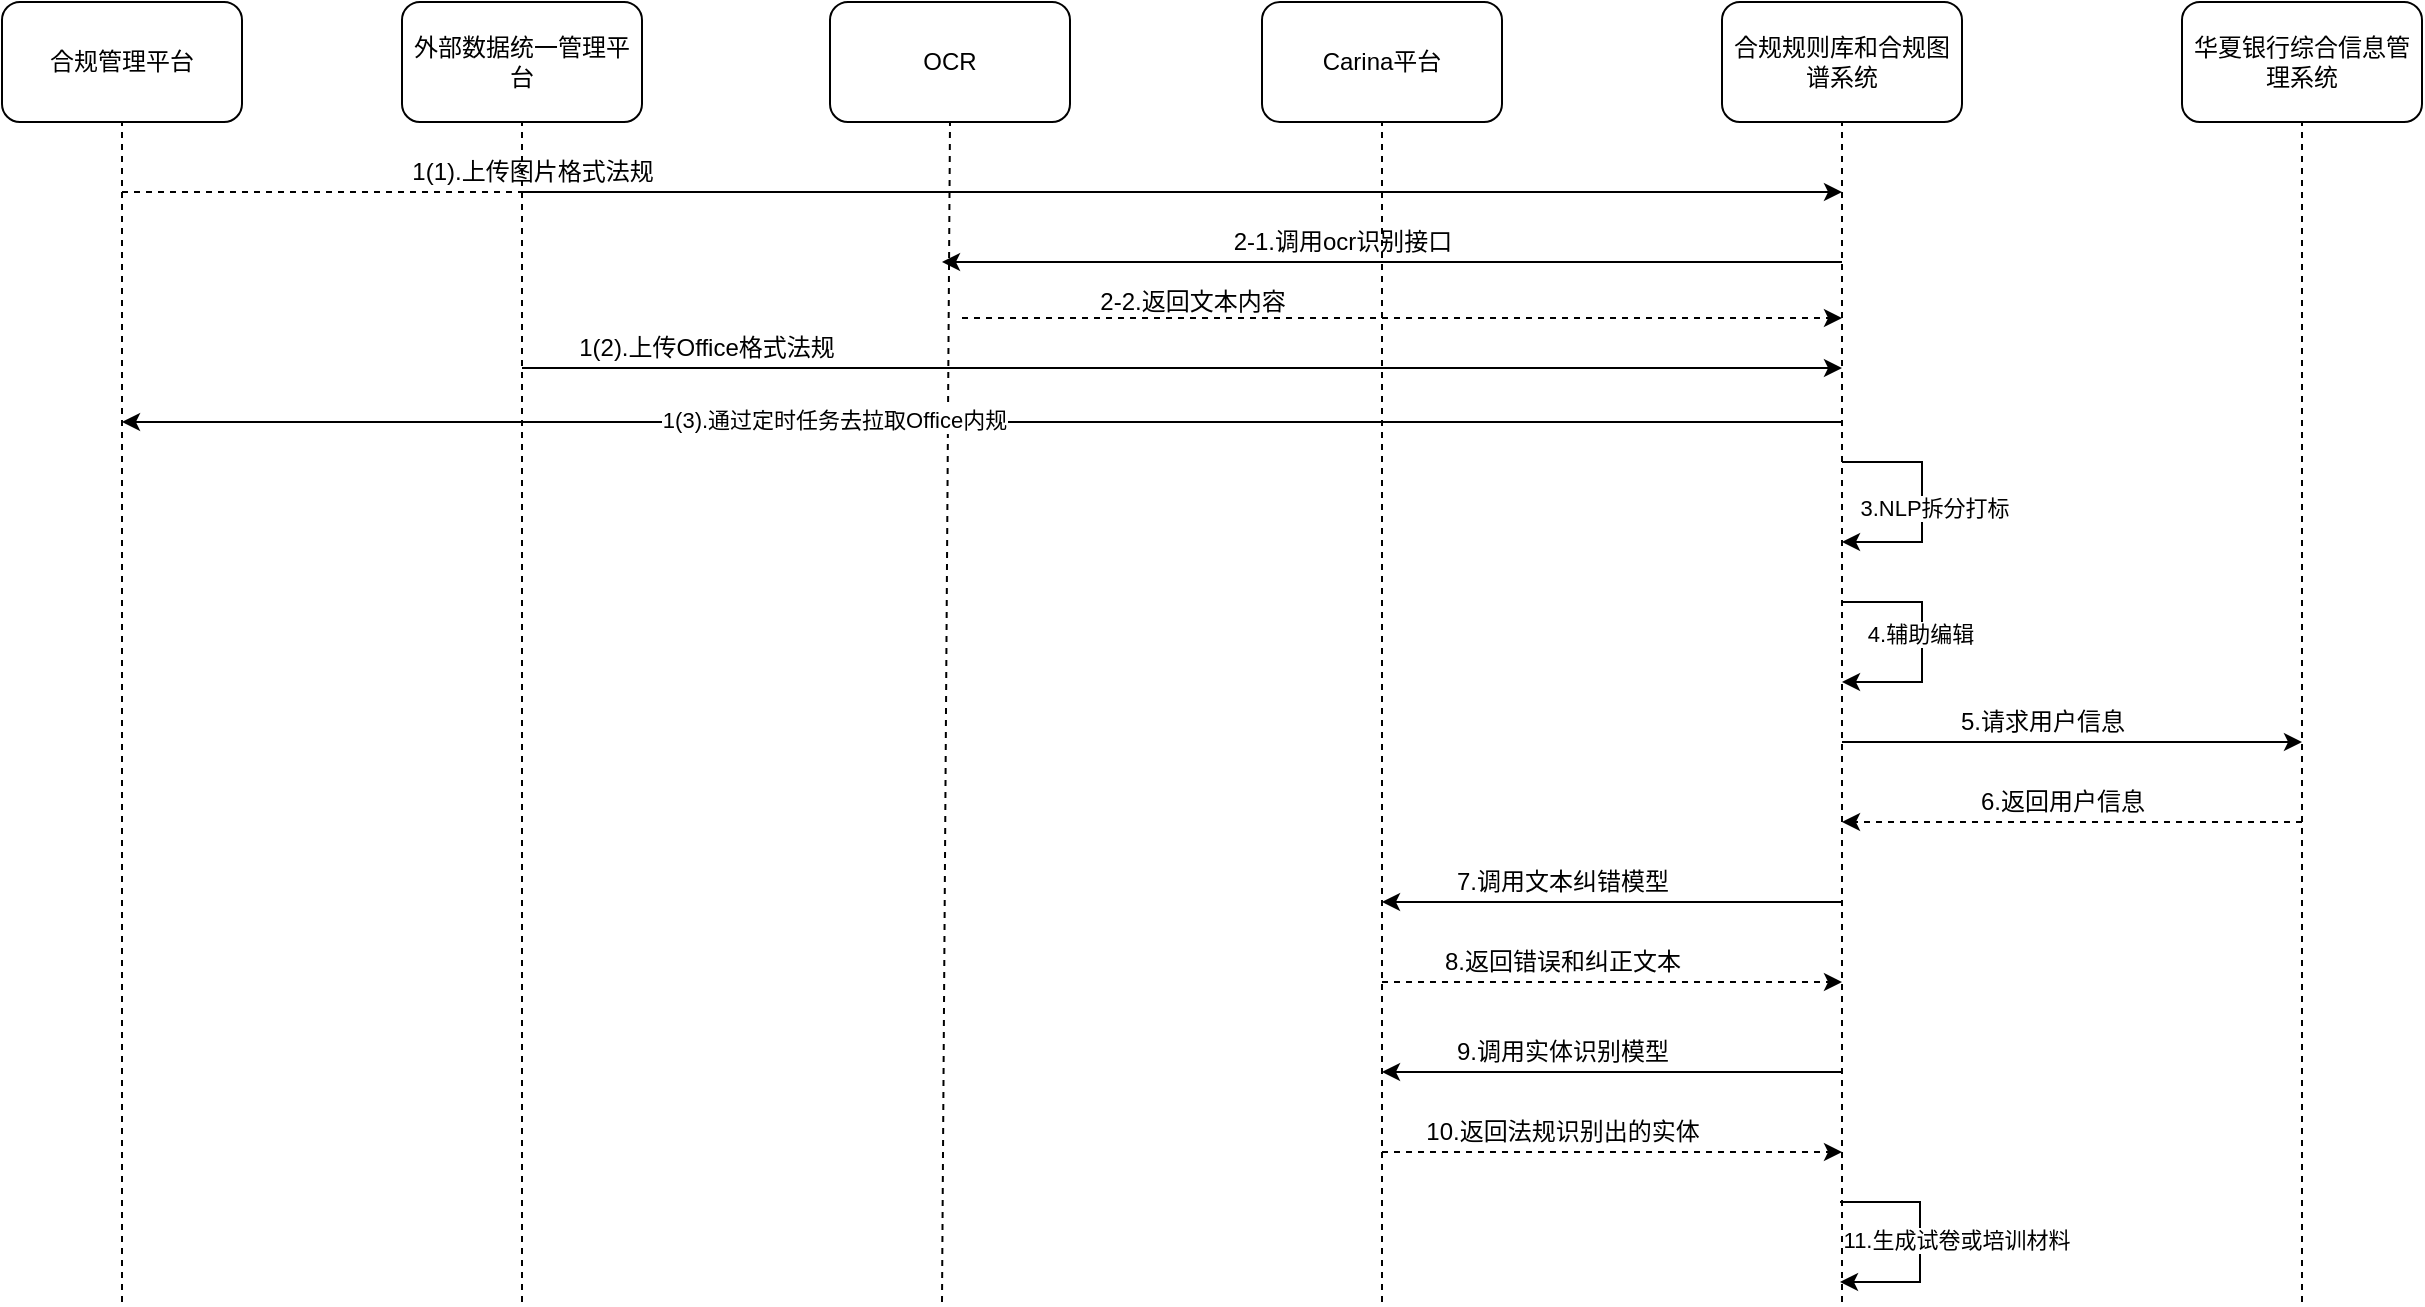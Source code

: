 <mxfile version="20.8.5" type="github">
  <diagram id="DTv9dg1DmqakoD7wRn0J" name="第 1 页">
    <mxGraphModel dx="2305" dy="768" grid="1" gridSize="10" guides="1" tooltips="1" connect="1" arrows="1" fold="1" page="1" pageScale="1" pageWidth="827" pageHeight="1169" math="0" shadow="0">
      <root>
        <mxCell id="0" />
        <mxCell id="1" parent="0" />
        <mxCell id="MdRKIYvDslZlhQshD0X1-1" value="外部数据统一管理平台" style="rounded=1;whiteSpace=wrap;html=1;" vertex="1" parent="1">
          <mxGeometry x="140" y="110" width="120" height="60" as="geometry" />
        </mxCell>
        <mxCell id="MdRKIYvDslZlhQshD0X1-2" value="" style="endArrow=none;dashed=1;html=1;rounded=0;" edge="1" parent="1">
          <mxGeometry width="50" height="50" relative="1" as="geometry">
            <mxPoint x="200" y="760" as="sourcePoint" />
            <mxPoint x="200" y="170" as="targetPoint" />
          </mxGeometry>
        </mxCell>
        <mxCell id="MdRKIYvDslZlhQshD0X1-3" value="OCR" style="rounded=1;whiteSpace=wrap;html=1;" vertex="1" parent="1">
          <mxGeometry x="354" y="110" width="120" height="60" as="geometry" />
        </mxCell>
        <mxCell id="MdRKIYvDslZlhQshD0X1-4" value="" style="endArrow=none;dashed=1;html=1;rounded=0;" edge="1" parent="1">
          <mxGeometry width="50" height="50" relative="1" as="geometry">
            <mxPoint x="410" y="760" as="sourcePoint" />
            <mxPoint x="414" y="170" as="targetPoint" />
          </mxGeometry>
        </mxCell>
        <mxCell id="MdRKIYvDslZlhQshD0X1-5" value="Carina平台" style="rounded=1;whiteSpace=wrap;html=1;" vertex="1" parent="1">
          <mxGeometry x="570" y="110" width="120" height="60" as="geometry" />
        </mxCell>
        <mxCell id="MdRKIYvDslZlhQshD0X1-6" value="" style="endArrow=none;dashed=1;html=1;rounded=0;" edge="1" parent="1">
          <mxGeometry width="50" height="50" relative="1" as="geometry">
            <mxPoint x="630" y="760" as="sourcePoint" />
            <mxPoint x="630" y="170" as="targetPoint" />
          </mxGeometry>
        </mxCell>
        <mxCell id="MdRKIYvDslZlhQshD0X1-7" value="华夏银行综合信息管理系统" style="rounded=1;whiteSpace=wrap;html=1;" vertex="1" parent="1">
          <mxGeometry x="1030" y="110" width="120" height="60" as="geometry" />
        </mxCell>
        <mxCell id="MdRKIYvDslZlhQshD0X1-8" value="" style="endArrow=none;dashed=1;html=1;rounded=0;" edge="1" parent="1">
          <mxGeometry width="50" height="50" relative="1" as="geometry">
            <mxPoint x="1090" y="760" as="sourcePoint" />
            <mxPoint x="1090" y="170" as="targetPoint" />
          </mxGeometry>
        </mxCell>
        <mxCell id="MdRKIYvDslZlhQshD0X1-9" value="合规规则库和合规图谱系统" style="rounded=1;whiteSpace=wrap;html=1;" vertex="1" parent="1">
          <mxGeometry x="800" y="110" width="120" height="60" as="geometry" />
        </mxCell>
        <mxCell id="MdRKIYvDslZlhQshD0X1-10" value="" style="endArrow=none;dashed=1;html=1;rounded=0;" edge="1" parent="1">
          <mxGeometry width="50" height="50" relative="1" as="geometry">
            <mxPoint x="860" y="760" as="sourcePoint" />
            <mxPoint x="860" y="170" as="targetPoint" />
          </mxGeometry>
        </mxCell>
        <mxCell id="MdRKIYvDslZlhQshD0X1-12" value="" style="endArrow=classic;html=1;rounded=0;" edge="1" parent="1">
          <mxGeometry width="50" height="50" relative="1" as="geometry">
            <mxPoint x="200" y="205" as="sourcePoint" />
            <mxPoint x="860" y="205" as="targetPoint" />
          </mxGeometry>
        </mxCell>
        <mxCell id="MdRKIYvDslZlhQshD0X1-13" value="1(1).上传图片格式法规" style="text;html=1;align=center;verticalAlign=middle;resizable=0;points=[];autosize=1;strokeColor=none;fillColor=none;" vertex="1" parent="1">
          <mxGeometry x="135" y="180" width="140" height="30" as="geometry" />
        </mxCell>
        <mxCell id="MdRKIYvDslZlhQshD0X1-14" value="" style="endArrow=classic;html=1;rounded=0;" edge="1" parent="1">
          <mxGeometry width="50" height="50" relative="1" as="geometry">
            <mxPoint x="200" y="293" as="sourcePoint" />
            <mxPoint x="860" y="293" as="targetPoint" />
          </mxGeometry>
        </mxCell>
        <mxCell id="MdRKIYvDslZlhQshD0X1-15" value="1(2).上传Office格式法规" style="text;html=1;align=center;verticalAlign=middle;resizable=0;points=[];autosize=1;strokeColor=none;fillColor=none;" vertex="1" parent="1">
          <mxGeometry x="217" y="268" width="150" height="30" as="geometry" />
        </mxCell>
        <mxCell id="MdRKIYvDslZlhQshD0X1-17" value="2-2.返回文本内容" style="text;html=1;align=center;verticalAlign=middle;resizable=0;points=[];autosize=1;strokeColor=none;fillColor=none;" vertex="1" parent="1">
          <mxGeometry x="475" y="245" width="120" height="30" as="geometry" />
        </mxCell>
        <mxCell id="MdRKIYvDslZlhQshD0X1-19" value="" style="endArrow=classic;html=1;rounded=0;" edge="1" parent="1">
          <mxGeometry width="50" height="50" relative="1" as="geometry">
            <mxPoint x="860" y="340" as="sourcePoint" />
            <mxPoint x="860" y="380" as="targetPoint" />
            <Array as="points">
              <mxPoint x="900" y="340" />
              <mxPoint x="900" y="380" />
            </Array>
          </mxGeometry>
        </mxCell>
        <mxCell id="MdRKIYvDslZlhQshD0X1-20" value="3.NLP拆分打标" style="edgeLabel;html=1;align=center;verticalAlign=middle;resizable=0;points=[];" vertex="1" connectable="0" parent="MdRKIYvDslZlhQshD0X1-19">
          <mxGeometry x="0.025" y="-2" relative="1" as="geometry">
            <mxPoint x="8" y="1" as="offset" />
          </mxGeometry>
        </mxCell>
        <mxCell id="MdRKIYvDslZlhQshD0X1-21" value="" style="endArrow=classic;html=1;rounded=0;" edge="1" parent="1">
          <mxGeometry width="50" height="50" relative="1" as="geometry">
            <mxPoint x="860" y="410" as="sourcePoint" />
            <mxPoint x="860" y="450" as="targetPoint" />
            <Array as="points">
              <mxPoint x="900" y="410" />
              <mxPoint x="900" y="450" />
            </Array>
          </mxGeometry>
        </mxCell>
        <mxCell id="MdRKIYvDslZlhQshD0X1-22" value="4.辅助编辑" style="edgeLabel;html=1;align=center;verticalAlign=middle;resizable=0;points=[];" vertex="1" connectable="0" parent="MdRKIYvDslZlhQshD0X1-21">
          <mxGeometry x="-0.075" y="-1" relative="1" as="geometry">
            <mxPoint as="offset" />
          </mxGeometry>
        </mxCell>
        <mxCell id="MdRKIYvDslZlhQshD0X1-23" value="" style="endArrow=classic;html=1;rounded=0;" edge="1" parent="1">
          <mxGeometry width="50" height="50" relative="1" as="geometry">
            <mxPoint x="860" y="480" as="sourcePoint" />
            <mxPoint x="1090" y="480" as="targetPoint" />
          </mxGeometry>
        </mxCell>
        <mxCell id="MdRKIYvDslZlhQshD0X1-24" value="5.请求用户信息" style="text;html=1;align=center;verticalAlign=middle;resizable=0;points=[];autosize=1;strokeColor=none;fillColor=none;" vertex="1" parent="1">
          <mxGeometry x="905" y="455" width="110" height="30" as="geometry" />
        </mxCell>
        <mxCell id="MdRKIYvDslZlhQshD0X1-27" value="" style="endArrow=classic;html=1;rounded=0;dashed=1;" edge="1" parent="1">
          <mxGeometry width="50" height="50" relative="1" as="geometry">
            <mxPoint x="1090" y="520" as="sourcePoint" />
            <mxPoint x="860" y="520" as="targetPoint" />
          </mxGeometry>
        </mxCell>
        <mxCell id="MdRKIYvDslZlhQshD0X1-28" value="6.返回用户信息" style="text;html=1;align=center;verticalAlign=middle;resizable=0;points=[];autosize=1;strokeColor=none;fillColor=none;" vertex="1" parent="1">
          <mxGeometry x="915" y="495" width="110" height="30" as="geometry" />
        </mxCell>
        <mxCell id="MdRKIYvDslZlhQshD0X1-30" value="" style="endArrow=classic;html=1;rounded=0;" edge="1" parent="1">
          <mxGeometry width="50" height="50" relative="1" as="geometry">
            <mxPoint x="860" y="560" as="sourcePoint" />
            <mxPoint x="630" y="560" as="targetPoint" />
          </mxGeometry>
        </mxCell>
        <mxCell id="MdRKIYvDslZlhQshD0X1-31" value="7.调用文本纠错模型" style="text;html=1;align=center;verticalAlign=middle;resizable=0;points=[];autosize=1;strokeColor=none;fillColor=none;" vertex="1" parent="1">
          <mxGeometry x="655" y="535" width="130" height="30" as="geometry" />
        </mxCell>
        <mxCell id="MdRKIYvDslZlhQshD0X1-32" value="" style="endArrow=classic;html=1;rounded=0;dashed=1;" edge="1" parent="1">
          <mxGeometry width="50" height="50" relative="1" as="geometry">
            <mxPoint x="630" y="600" as="sourcePoint" />
            <mxPoint x="860" y="600" as="targetPoint" />
          </mxGeometry>
        </mxCell>
        <mxCell id="MdRKIYvDslZlhQshD0X1-33" value="8.返回错误和纠正文本" style="text;html=1;align=center;verticalAlign=middle;resizable=0;points=[];autosize=1;strokeColor=none;fillColor=none;" vertex="1" parent="1">
          <mxGeometry x="650" y="575" width="140" height="30" as="geometry" />
        </mxCell>
        <mxCell id="MdRKIYvDslZlhQshD0X1-34" value="" style="endArrow=classic;html=1;rounded=0;" edge="1" parent="1">
          <mxGeometry width="50" height="50" relative="1" as="geometry">
            <mxPoint x="860" y="645" as="sourcePoint" />
            <mxPoint x="630" y="645" as="targetPoint" />
          </mxGeometry>
        </mxCell>
        <mxCell id="MdRKIYvDslZlhQshD0X1-35" value="9.调用实体识别模型" style="text;html=1;align=center;verticalAlign=middle;resizable=0;points=[];autosize=1;strokeColor=none;fillColor=none;" vertex="1" parent="1">
          <mxGeometry x="655" y="620" width="130" height="30" as="geometry" />
        </mxCell>
        <mxCell id="MdRKIYvDslZlhQshD0X1-36" value="" style="endArrow=classic;html=1;rounded=0;dashed=1;" edge="1" parent="1">
          <mxGeometry width="50" height="50" relative="1" as="geometry">
            <mxPoint x="630" y="685" as="sourcePoint" />
            <mxPoint x="860" y="685" as="targetPoint" />
          </mxGeometry>
        </mxCell>
        <mxCell id="MdRKIYvDslZlhQshD0X1-37" value="10.返回法规识别出的实体" style="text;html=1;align=center;verticalAlign=middle;resizable=0;points=[];autosize=1;strokeColor=none;fillColor=none;" vertex="1" parent="1">
          <mxGeometry x="640" y="660" width="160" height="30" as="geometry" />
        </mxCell>
        <mxCell id="MdRKIYvDslZlhQshD0X1-38" value="" style="endArrow=classic;html=1;rounded=0;" edge="1" parent="1">
          <mxGeometry width="50" height="50" relative="1" as="geometry">
            <mxPoint x="859" y="710" as="sourcePoint" />
            <mxPoint x="859" y="750" as="targetPoint" />
            <Array as="points">
              <mxPoint x="899" y="710" />
              <mxPoint x="899" y="750" />
            </Array>
          </mxGeometry>
        </mxCell>
        <mxCell id="MdRKIYvDslZlhQshD0X1-39" value="11.生成试卷或培训材料" style="edgeLabel;html=1;align=center;verticalAlign=middle;resizable=0;points=[];" vertex="1" connectable="0" parent="MdRKIYvDslZlhQshD0X1-38">
          <mxGeometry x="-0.017" relative="1" as="geometry">
            <mxPoint x="18" as="offset" />
          </mxGeometry>
        </mxCell>
        <mxCell id="MdRKIYvDslZlhQshD0X1-40" value="合规管理平台" style="rounded=1;whiteSpace=wrap;html=1;" vertex="1" parent="1">
          <mxGeometry x="-60" y="110" width="120" height="60" as="geometry" />
        </mxCell>
        <mxCell id="MdRKIYvDslZlhQshD0X1-41" value="" style="endArrow=none;dashed=1;html=1;rounded=0;" edge="1" parent="1">
          <mxGeometry width="50" height="50" relative="1" as="geometry">
            <mxPoint y="760" as="sourcePoint" />
            <mxPoint y="170" as="targetPoint" />
          </mxGeometry>
        </mxCell>
        <mxCell id="MdRKIYvDslZlhQshD0X1-42" value="" style="endArrow=none;dashed=1;html=1;rounded=0;" edge="1" parent="1">
          <mxGeometry width="50" height="50" relative="1" as="geometry">
            <mxPoint y="205" as="sourcePoint" />
            <mxPoint x="200" y="205" as="targetPoint" />
          </mxGeometry>
        </mxCell>
        <mxCell id="MdRKIYvDslZlhQshD0X1-44" value="" style="endArrow=classic;html=1;rounded=0;" edge="1" parent="1">
          <mxGeometry width="50" height="50" relative="1" as="geometry">
            <mxPoint x="860" y="320" as="sourcePoint" />
            <mxPoint y="320" as="targetPoint" />
          </mxGeometry>
        </mxCell>
        <mxCell id="MdRKIYvDslZlhQshD0X1-45" value="1(3).通过定时任务去拉取Office内规" style="edgeLabel;html=1;align=center;verticalAlign=middle;resizable=0;points=[];" vertex="1" connectable="0" parent="MdRKIYvDslZlhQshD0X1-44">
          <mxGeometry x="0.172" y="-1" relative="1" as="geometry">
            <mxPoint as="offset" />
          </mxGeometry>
        </mxCell>
        <mxCell id="MdRKIYvDslZlhQshD0X1-46" value="" style="endArrow=classic;html=1;rounded=0;" edge="1" parent="1">
          <mxGeometry width="50" height="50" relative="1" as="geometry">
            <mxPoint x="860" y="240" as="sourcePoint" />
            <mxPoint x="410" y="240" as="targetPoint" />
          </mxGeometry>
        </mxCell>
        <mxCell id="MdRKIYvDslZlhQshD0X1-47" value="2-1.调用ocr识别接口" style="text;html=1;align=center;verticalAlign=middle;resizable=0;points=[];autosize=1;strokeColor=none;fillColor=none;" vertex="1" parent="1">
          <mxGeometry x="545" y="215" width="130" height="30" as="geometry" />
        </mxCell>
        <mxCell id="MdRKIYvDslZlhQshD0X1-48" value="" style="endArrow=classic;html=1;rounded=0;dashed=1;" edge="1" parent="1">
          <mxGeometry width="50" height="50" relative="1" as="geometry">
            <mxPoint x="420" y="268" as="sourcePoint" />
            <mxPoint x="860" y="268" as="targetPoint" />
          </mxGeometry>
        </mxCell>
      </root>
    </mxGraphModel>
  </diagram>
</mxfile>
